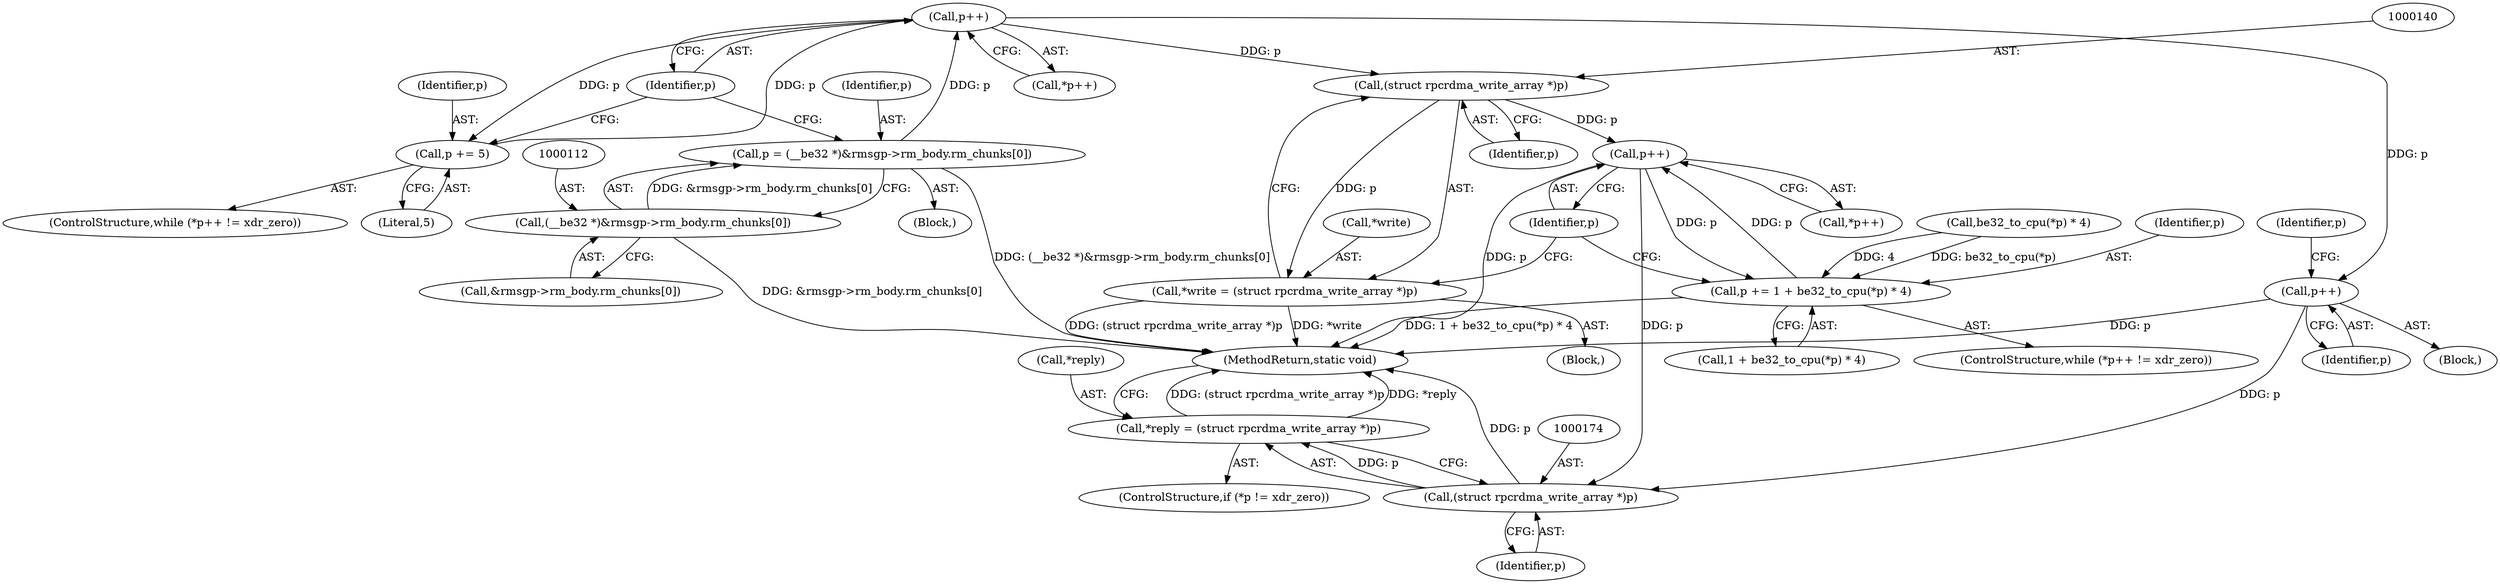 digraph "1_linux_c70422f760c120480fee4de6c38804c72aa26bc1_37@pointer" {
"1000124" [label="(Call,p++)"];
"1000109" [label="(Call,p = (__be32 *)&rmsgp->rm_body.rm_chunks[0])"];
"1000111" [label="(Call,(__be32 *)&rmsgp->rm_body.rm_chunks[0])"];
"1000127" [label="(Call,p += 5)"];
"1000124" [label="(Call,p++)"];
"1000139" [label="(Call,(struct rpcrdma_write_array *)p)"];
"1000136" [label="(Call,*write = (struct rpcrdma_write_array *)p)"];
"1000145" [label="(Call,p++)"];
"1000148" [label="(Call,p += 1 + be32_to_cpu(*p) * 4)"];
"1000173" [label="(Call,(struct rpcrdma_write_array *)p)"];
"1000170" [label="(Call,*reply = (struct rpcrdma_write_array *)p)"];
"1000163" [label="(Call,p++)"];
"1000123" [label="(Call,*p++)"];
"1000145" [label="(Call,p++)"];
"1000173" [label="(Call,(struct rpcrdma_write_array *)p)"];
"1000168" [label="(Identifier,p)"];
"1000137" [label="(Call,*write)"];
"1000141" [label="(Identifier,p)"];
"1000111" [label="(Call,(__be32 *)&rmsgp->rm_body.rm_chunks[0])"];
"1000175" [label="(Identifier,p)"];
"1000150" [label="(Call,1 + be32_to_cpu(*p) * 4)"];
"1000152" [label="(Call,be32_to_cpu(*p) * 4)"];
"1000163" [label="(Call,p++)"];
"1000125" [label="(Identifier,p)"];
"1000136" [label="(Call,*write = (struct rpcrdma_write_array *)p)"];
"1000171" [label="(Call,*reply)"];
"1000121" [label="(ControlStructure,while (*p++ != xdr_zero))"];
"1000181" [label="(MethodReturn,static void)"];
"1000127" [label="(Call,p += 5)"];
"1000165" [label="(ControlStructure,if (*p != xdr_zero))"];
"1000128" [label="(Identifier,p)"];
"1000135" [label="(Block,)"];
"1000110" [label="(Identifier,p)"];
"1000158" [label="(Block,)"];
"1000109" [label="(Call,p = (__be32 *)&rmsgp->rm_body.rm_chunks[0])"];
"1000113" [label="(Call,&rmsgp->rm_body.rm_chunks[0])"];
"1000139" [label="(Call,(struct rpcrdma_write_array *)p)"];
"1000170" [label="(Call,*reply = (struct rpcrdma_write_array *)p)"];
"1000144" [label="(Call,*p++)"];
"1000164" [label="(Identifier,p)"];
"1000149" [label="(Identifier,p)"];
"1000146" [label="(Identifier,p)"];
"1000142" [label="(ControlStructure,while (*p++ != xdr_zero))"];
"1000107" [label="(Block,)"];
"1000148" [label="(Call,p += 1 + be32_to_cpu(*p) * 4)"];
"1000129" [label="(Literal,5)"];
"1000124" [label="(Call,p++)"];
"1000124" -> "1000123"  [label="AST: "];
"1000124" -> "1000125"  [label="CFG: "];
"1000125" -> "1000124"  [label="AST: "];
"1000123" -> "1000124"  [label="CFG: "];
"1000109" -> "1000124"  [label="DDG: p"];
"1000127" -> "1000124"  [label="DDG: p"];
"1000124" -> "1000127"  [label="DDG: p"];
"1000124" -> "1000139"  [label="DDG: p"];
"1000124" -> "1000163"  [label="DDG: p"];
"1000109" -> "1000107"  [label="AST: "];
"1000109" -> "1000111"  [label="CFG: "];
"1000110" -> "1000109"  [label="AST: "];
"1000111" -> "1000109"  [label="AST: "];
"1000125" -> "1000109"  [label="CFG: "];
"1000109" -> "1000181"  [label="DDG: (__be32 *)&rmsgp->rm_body.rm_chunks[0]"];
"1000111" -> "1000109"  [label="DDG: &rmsgp->rm_body.rm_chunks[0]"];
"1000111" -> "1000113"  [label="CFG: "];
"1000112" -> "1000111"  [label="AST: "];
"1000113" -> "1000111"  [label="AST: "];
"1000111" -> "1000181"  [label="DDG: &rmsgp->rm_body.rm_chunks[0]"];
"1000127" -> "1000121"  [label="AST: "];
"1000127" -> "1000129"  [label="CFG: "];
"1000128" -> "1000127"  [label="AST: "];
"1000129" -> "1000127"  [label="AST: "];
"1000125" -> "1000127"  [label="CFG: "];
"1000139" -> "1000136"  [label="AST: "];
"1000139" -> "1000141"  [label="CFG: "];
"1000140" -> "1000139"  [label="AST: "];
"1000141" -> "1000139"  [label="AST: "];
"1000136" -> "1000139"  [label="CFG: "];
"1000139" -> "1000136"  [label="DDG: p"];
"1000139" -> "1000145"  [label="DDG: p"];
"1000136" -> "1000135"  [label="AST: "];
"1000137" -> "1000136"  [label="AST: "];
"1000146" -> "1000136"  [label="CFG: "];
"1000136" -> "1000181"  [label="DDG: (struct rpcrdma_write_array *)p"];
"1000136" -> "1000181"  [label="DDG: *write"];
"1000145" -> "1000144"  [label="AST: "];
"1000145" -> "1000146"  [label="CFG: "];
"1000146" -> "1000145"  [label="AST: "];
"1000144" -> "1000145"  [label="CFG: "];
"1000145" -> "1000181"  [label="DDG: p"];
"1000148" -> "1000145"  [label="DDG: p"];
"1000145" -> "1000148"  [label="DDG: p"];
"1000145" -> "1000173"  [label="DDG: p"];
"1000148" -> "1000142"  [label="AST: "];
"1000148" -> "1000150"  [label="CFG: "];
"1000149" -> "1000148"  [label="AST: "];
"1000150" -> "1000148"  [label="AST: "];
"1000146" -> "1000148"  [label="CFG: "];
"1000148" -> "1000181"  [label="DDG: 1 + be32_to_cpu(*p) * 4"];
"1000152" -> "1000148"  [label="DDG: be32_to_cpu(*p)"];
"1000152" -> "1000148"  [label="DDG: 4"];
"1000173" -> "1000170"  [label="AST: "];
"1000173" -> "1000175"  [label="CFG: "];
"1000174" -> "1000173"  [label="AST: "];
"1000175" -> "1000173"  [label="AST: "];
"1000170" -> "1000173"  [label="CFG: "];
"1000173" -> "1000181"  [label="DDG: p"];
"1000173" -> "1000170"  [label="DDG: p"];
"1000163" -> "1000173"  [label="DDG: p"];
"1000170" -> "1000165"  [label="AST: "];
"1000171" -> "1000170"  [label="AST: "];
"1000181" -> "1000170"  [label="CFG: "];
"1000170" -> "1000181"  [label="DDG: (struct rpcrdma_write_array *)p"];
"1000170" -> "1000181"  [label="DDG: *reply"];
"1000163" -> "1000158"  [label="AST: "];
"1000163" -> "1000164"  [label="CFG: "];
"1000164" -> "1000163"  [label="AST: "];
"1000168" -> "1000163"  [label="CFG: "];
"1000163" -> "1000181"  [label="DDG: p"];
}
